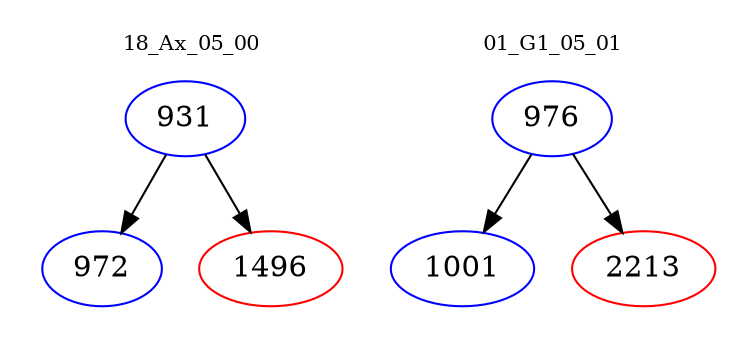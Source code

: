 digraph{
subgraph cluster_0 {
color = white
label = "18_Ax_05_00";
fontsize=10;
T0_931 [label="931", color="blue"]
T0_931 -> T0_972 [color="black"]
T0_972 [label="972", color="blue"]
T0_931 -> T0_1496 [color="black"]
T0_1496 [label="1496", color="red"]
}
subgraph cluster_1 {
color = white
label = "01_G1_05_01";
fontsize=10;
T1_976 [label="976", color="blue"]
T1_976 -> T1_1001 [color="black"]
T1_1001 [label="1001", color="blue"]
T1_976 -> T1_2213 [color="black"]
T1_2213 [label="2213", color="red"]
}
}
